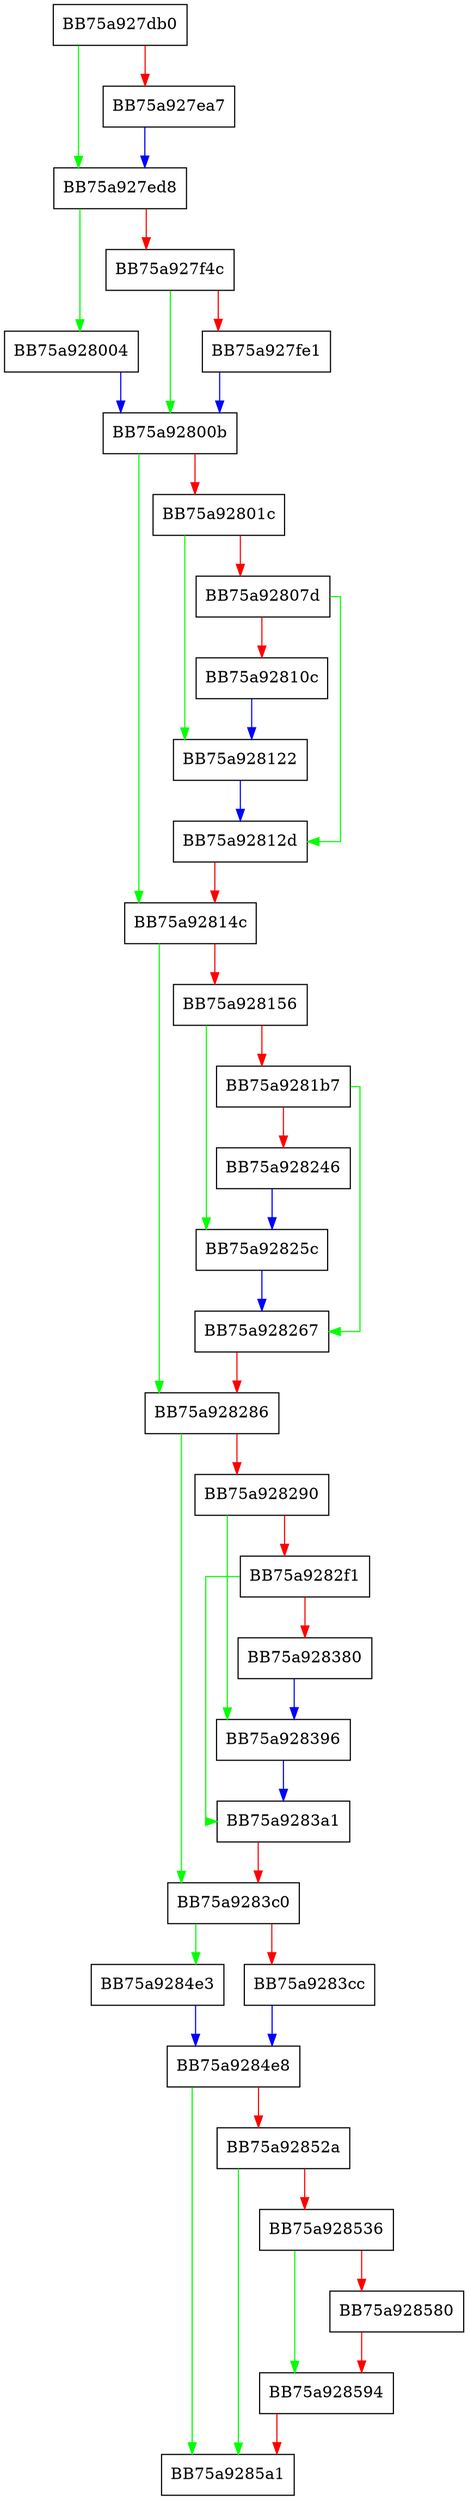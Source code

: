 digraph report_detections {
  node [shape="box"];
  graph [splines=ortho];
  BB75a927db0 -> BB75a927ed8 [color="green"];
  BB75a927db0 -> BB75a927ea7 [color="red"];
  BB75a927ea7 -> BB75a927ed8 [color="blue"];
  BB75a927ed8 -> BB75a928004 [color="green"];
  BB75a927ed8 -> BB75a927f4c [color="red"];
  BB75a927f4c -> BB75a92800b [color="green"];
  BB75a927f4c -> BB75a927fe1 [color="red"];
  BB75a927fe1 -> BB75a92800b [color="blue"];
  BB75a928004 -> BB75a92800b [color="blue"];
  BB75a92800b -> BB75a92814c [color="green"];
  BB75a92800b -> BB75a92801c [color="red"];
  BB75a92801c -> BB75a928122 [color="green"];
  BB75a92801c -> BB75a92807d [color="red"];
  BB75a92807d -> BB75a92812d [color="green"];
  BB75a92807d -> BB75a92810c [color="red"];
  BB75a92810c -> BB75a928122 [color="blue"];
  BB75a928122 -> BB75a92812d [color="blue"];
  BB75a92812d -> BB75a92814c [color="red"];
  BB75a92814c -> BB75a928286 [color="green"];
  BB75a92814c -> BB75a928156 [color="red"];
  BB75a928156 -> BB75a92825c [color="green"];
  BB75a928156 -> BB75a9281b7 [color="red"];
  BB75a9281b7 -> BB75a928267 [color="green"];
  BB75a9281b7 -> BB75a928246 [color="red"];
  BB75a928246 -> BB75a92825c [color="blue"];
  BB75a92825c -> BB75a928267 [color="blue"];
  BB75a928267 -> BB75a928286 [color="red"];
  BB75a928286 -> BB75a9283c0 [color="green"];
  BB75a928286 -> BB75a928290 [color="red"];
  BB75a928290 -> BB75a928396 [color="green"];
  BB75a928290 -> BB75a9282f1 [color="red"];
  BB75a9282f1 -> BB75a9283a1 [color="green"];
  BB75a9282f1 -> BB75a928380 [color="red"];
  BB75a928380 -> BB75a928396 [color="blue"];
  BB75a928396 -> BB75a9283a1 [color="blue"];
  BB75a9283a1 -> BB75a9283c0 [color="red"];
  BB75a9283c0 -> BB75a9284e3 [color="green"];
  BB75a9283c0 -> BB75a9283cc [color="red"];
  BB75a9283cc -> BB75a9284e8 [color="blue"];
  BB75a9284e3 -> BB75a9284e8 [color="blue"];
  BB75a9284e8 -> BB75a9285a1 [color="green"];
  BB75a9284e8 -> BB75a92852a [color="red"];
  BB75a92852a -> BB75a9285a1 [color="green"];
  BB75a92852a -> BB75a928536 [color="red"];
  BB75a928536 -> BB75a928594 [color="green"];
  BB75a928536 -> BB75a928580 [color="red"];
  BB75a928580 -> BB75a928594 [color="red"];
  BB75a928594 -> BB75a9285a1 [color="red"];
}